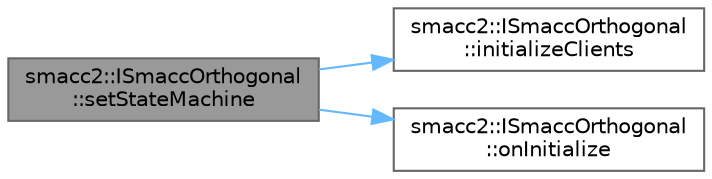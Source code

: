 digraph "smacc2::ISmaccOrthogonal::setStateMachine"
{
 // LATEX_PDF_SIZE
  bgcolor="transparent";
  edge [fontname=Helvetica,fontsize=10,labelfontname=Helvetica,labelfontsize=10];
  node [fontname=Helvetica,fontsize=10,shape=box,height=0.2,width=0.4];
  rankdir="LR";
  Node1 [label="smacc2::ISmaccOrthogonal\l::setStateMachine",height=0.2,width=0.4,color="gray40", fillcolor="grey60", style="filled", fontcolor="black",tooltip=" "];
  Node1 -> Node2 [color="steelblue1",style="solid"];
  Node2 [label="smacc2::ISmaccOrthogonal\l::initializeClients",height=0.2,width=0.4,color="grey40", fillcolor="white", style="filled",URL="$classsmacc2_1_1ISmaccOrthogonal.html#a0b9992936c4de533a2b58ca783cde4e1",tooltip=" "];
  Node1 -> Node3 [color="steelblue1",style="solid"];
  Node3 [label="smacc2::ISmaccOrthogonal\l::onInitialize",height=0.2,width=0.4,color="grey40", fillcolor="white", style="filled",URL="$classsmacc2_1_1ISmaccOrthogonal.html#aae48e6b91c15aa96fc109b46a75c2f5a",tooltip=" "];
}
